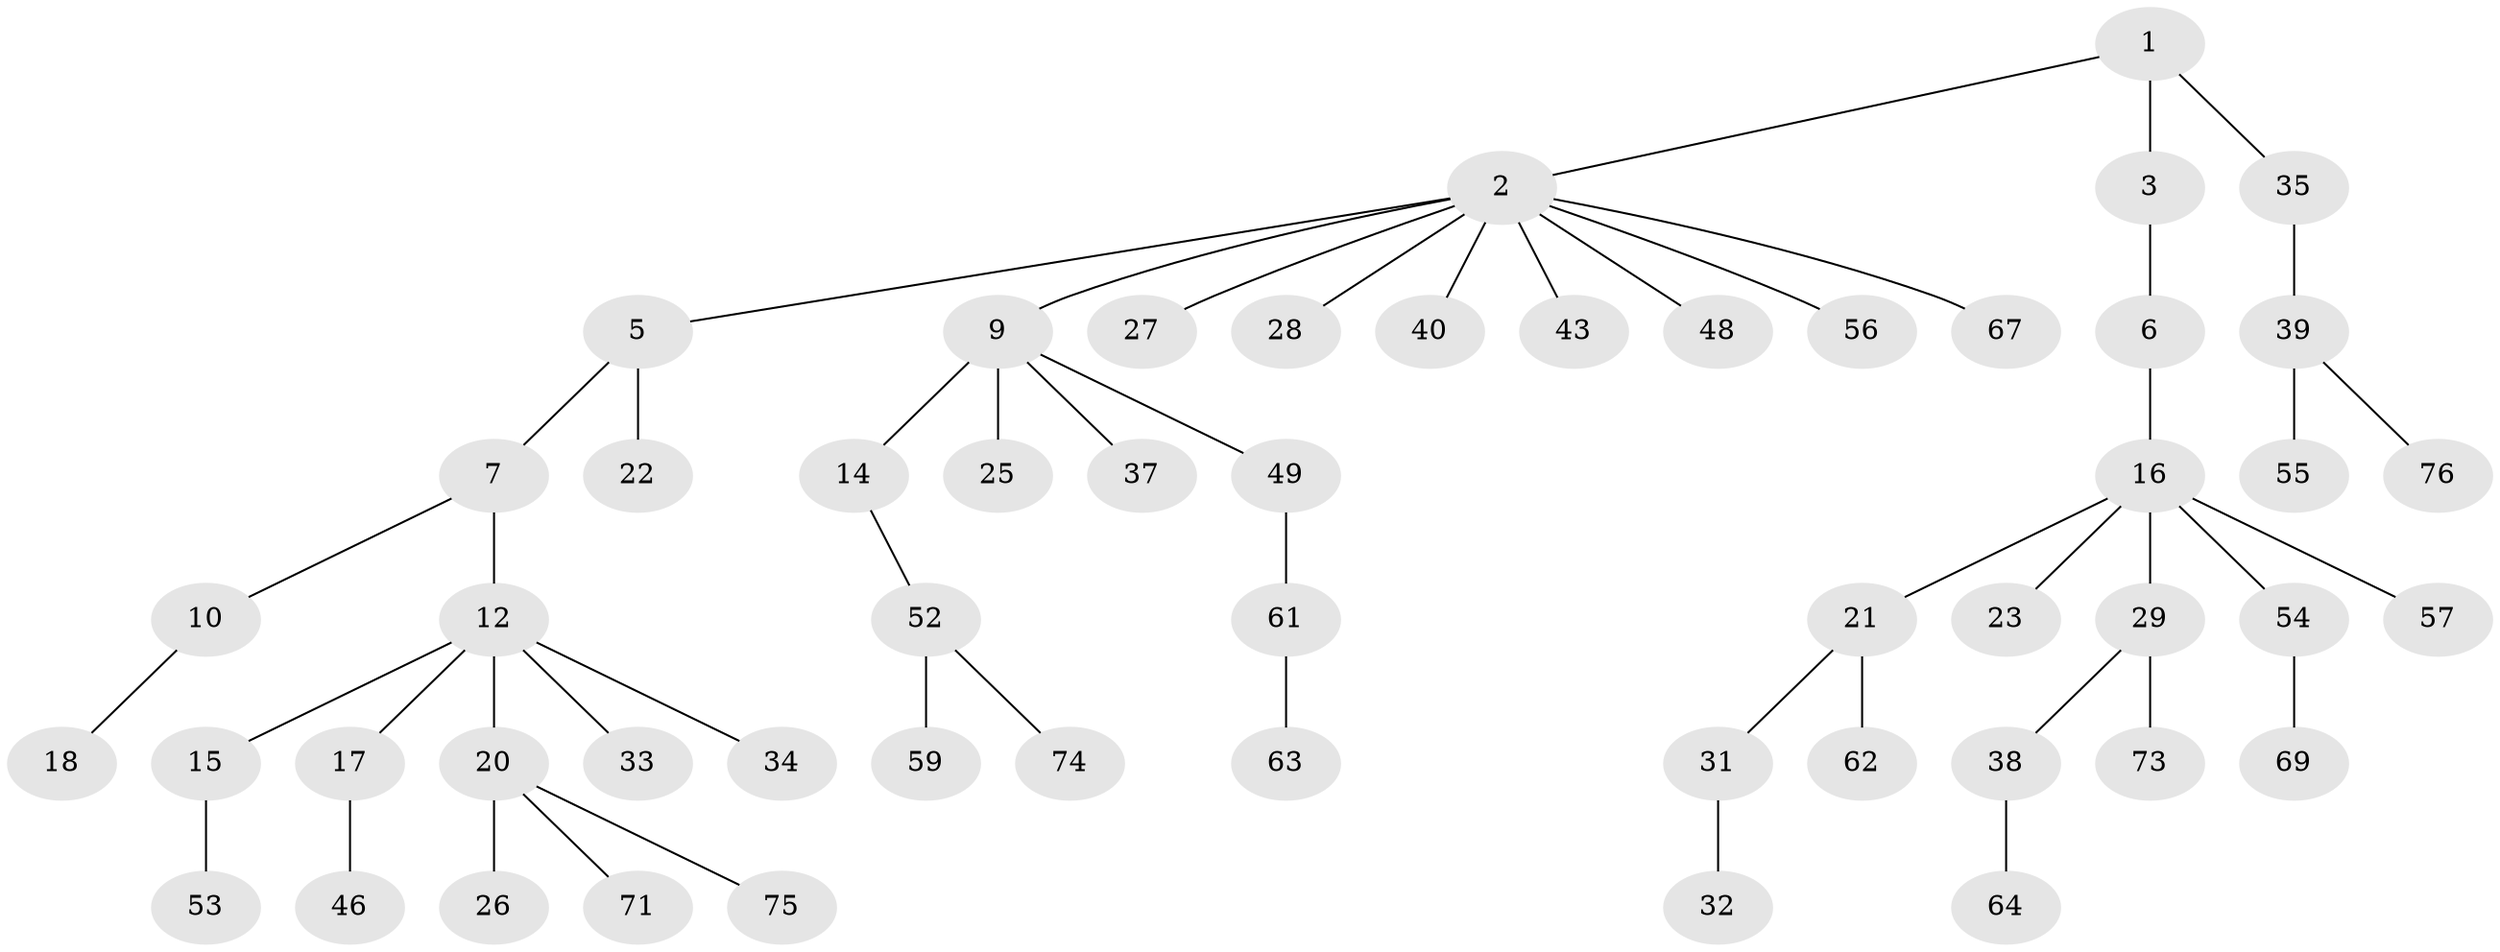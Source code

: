 // Generated by graph-tools (version 1.1) at 2025/24/03/03/25 07:24:08]
// undirected, 54 vertices, 53 edges
graph export_dot {
graph [start="1"]
  node [color=gray90,style=filled];
  1;
  2 [super="+8"];
  3 [super="+4"];
  5 [super="+30"];
  6;
  7 [super="+50"];
  9 [super="+11"];
  10 [super="+68"];
  12 [super="+13"];
  14 [super="+24"];
  15;
  16 [super="+19"];
  17;
  18 [super="+44"];
  20 [super="+72"];
  21 [super="+47"];
  22;
  23 [super="+36"];
  25;
  26 [super="+70"];
  27;
  28;
  29;
  31;
  32 [super="+51"];
  33;
  34;
  35 [super="+45"];
  37;
  38 [super="+41"];
  39 [super="+42"];
  40;
  43;
  46 [super="+58"];
  48;
  49;
  52 [super="+60"];
  53;
  54;
  55;
  56;
  57;
  59;
  61;
  62 [super="+66"];
  63;
  64 [super="+65"];
  67;
  69 [super="+77"];
  71;
  73;
  74 [super="+78"];
  75;
  76;
  1 -- 2;
  1 -- 3;
  1 -- 35;
  2 -- 5;
  2 -- 27;
  2 -- 28;
  2 -- 43;
  2 -- 48;
  2 -- 56;
  2 -- 40;
  2 -- 9;
  2 -- 67;
  3 -- 6;
  5 -- 7;
  5 -- 22;
  6 -- 16;
  7 -- 10;
  7 -- 12;
  9 -- 14;
  9 -- 25;
  9 -- 37;
  9 -- 49;
  10 -- 18;
  12 -- 33;
  12 -- 34;
  12 -- 17;
  12 -- 20;
  12 -- 15;
  14 -- 52;
  15 -- 53;
  16 -- 54;
  16 -- 57;
  16 -- 21;
  16 -- 29;
  16 -- 23;
  17 -- 46;
  20 -- 26;
  20 -- 71;
  20 -- 75;
  21 -- 31;
  21 -- 62;
  29 -- 38;
  29 -- 73;
  31 -- 32;
  35 -- 39;
  38 -- 64;
  39 -- 76;
  39 -- 55;
  49 -- 61;
  52 -- 59;
  52 -- 74;
  54 -- 69;
  61 -- 63;
}
